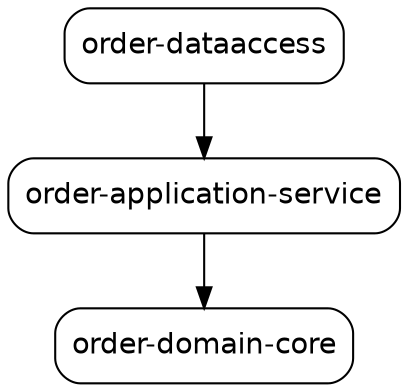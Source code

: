 digraph "order-dataaccess" {
  node [shape="box",style="rounded",fontname="Helvetica",fontsize="14"]
  edge [fontsize="10",fontname="Helvetica"]

  // Node Definitions:
  "org.gadashov:order-application-service:jar"[label=<order-application-service>]
  "org.gadashov:order-domain-core:jar"[label=<order-domain-core>]
  "org.gadashov:order-dataaccess:jar"[label=<order-dataaccess>]

  // Edge Definitions:
  "org.gadashov:order-application-service:jar" -> "org.gadashov:order-domain-core:jar"
  "org.gadashov:order-dataaccess:jar" -> "org.gadashov:order-application-service:jar"
}